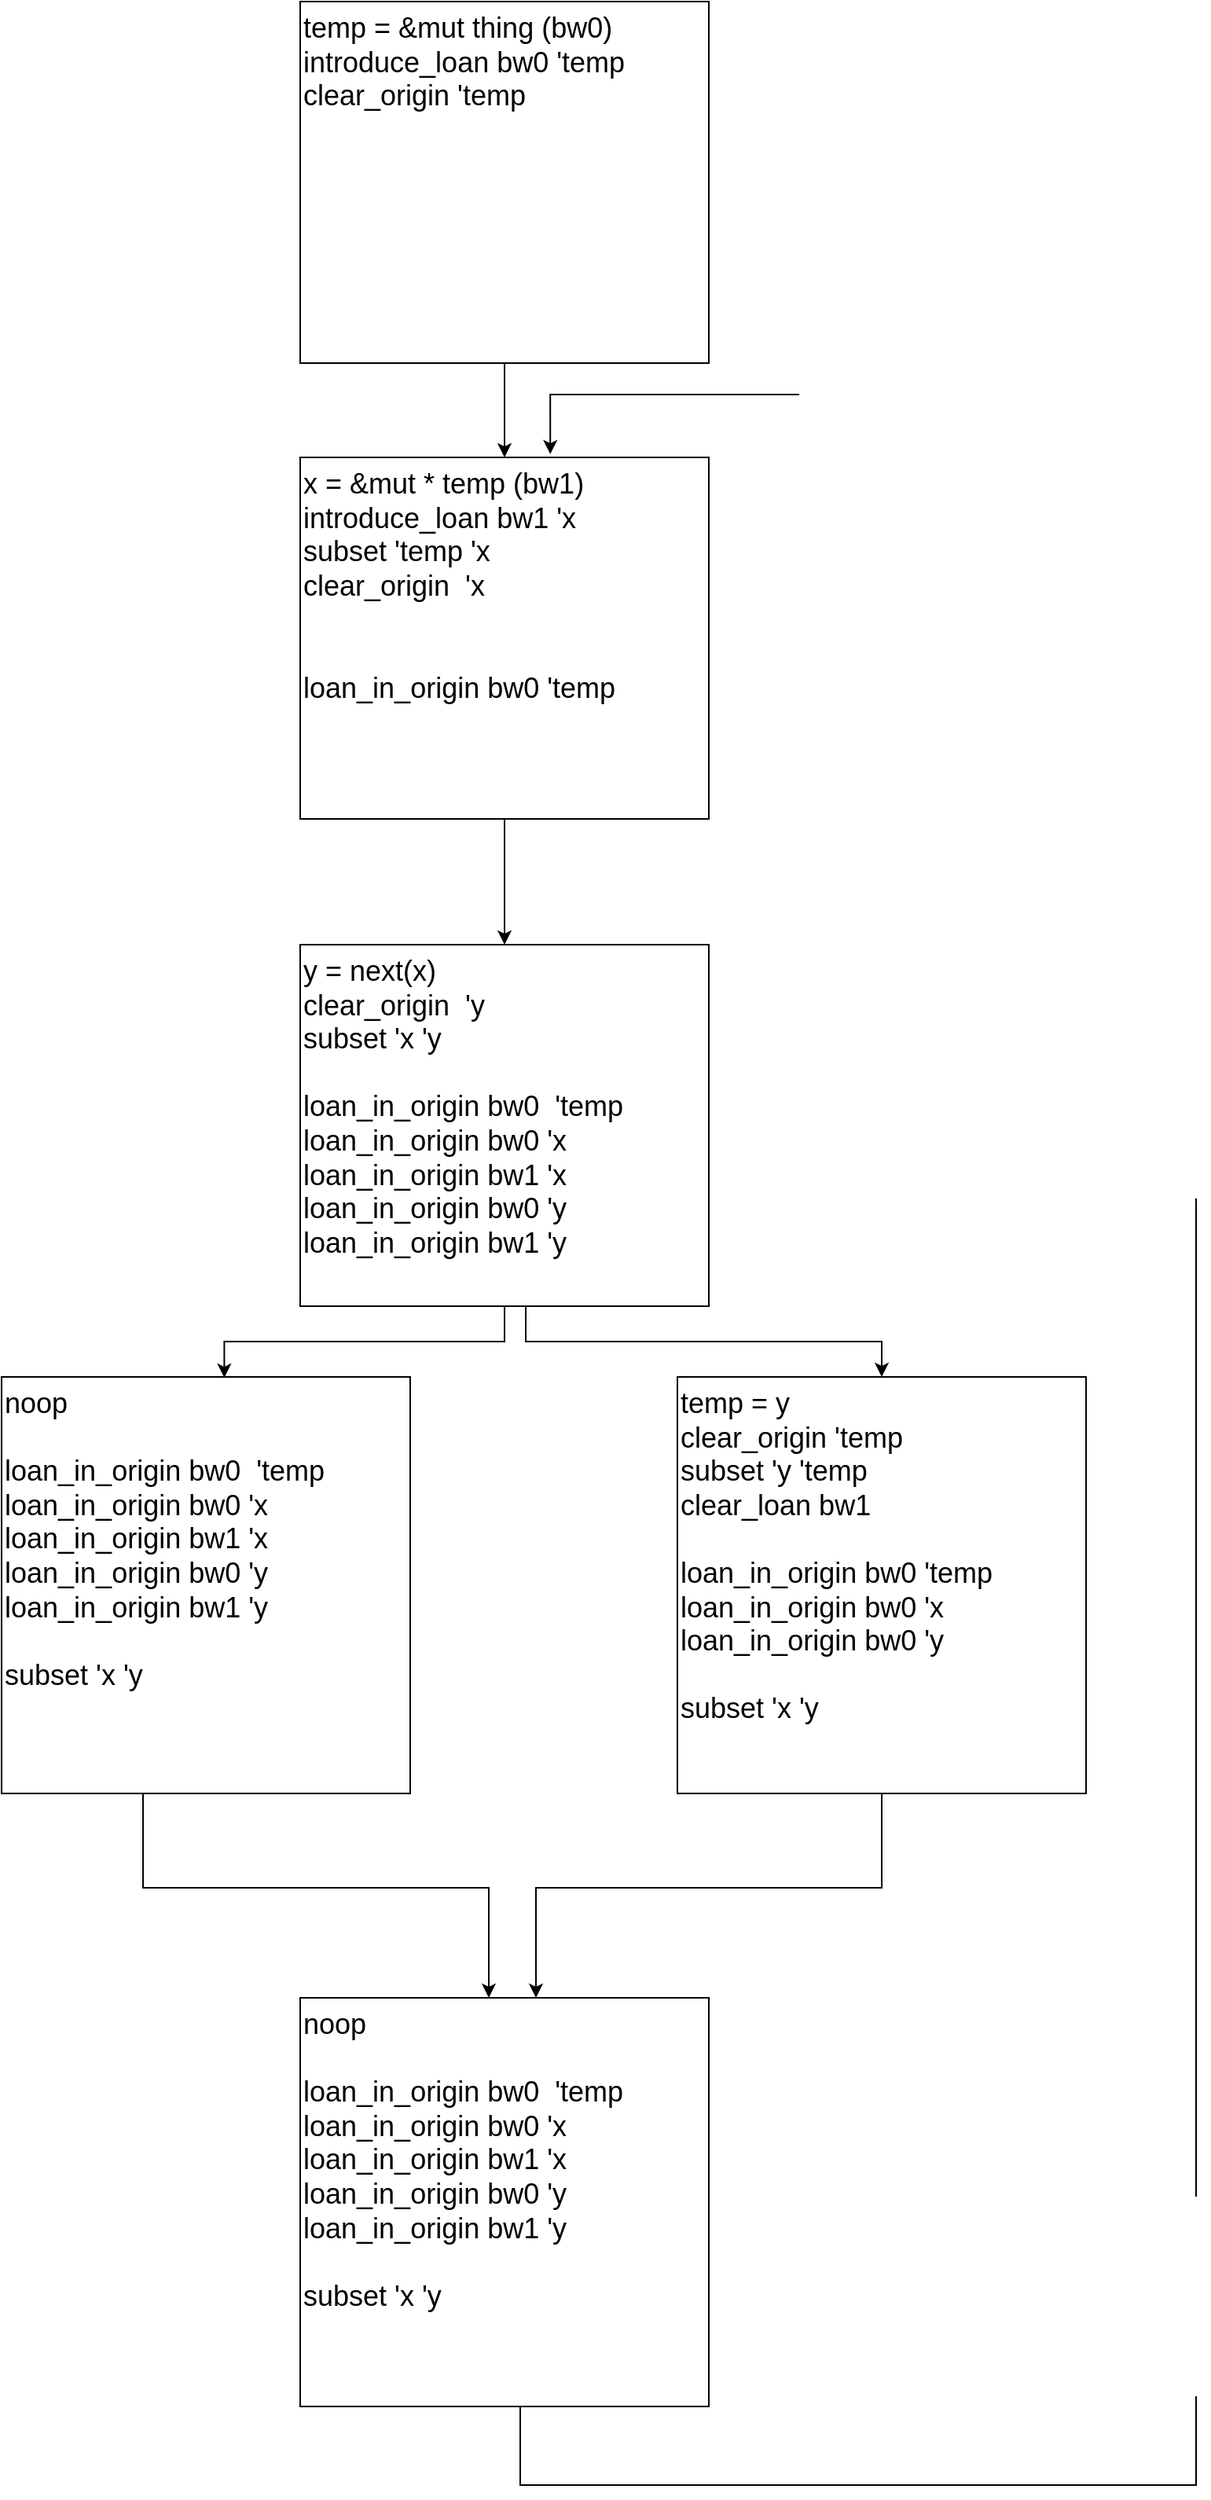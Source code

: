 <mxfile version="19.0.3" type="device"><diagram id="W_OpfGoD1227BGdwpa75" name="Page-1"><mxGraphModel dx="1185" dy="708" grid="1" gridSize="10" guides="1" tooltips="1" connect="1" arrows="1" fold="1" page="1" pageScale="1" pageWidth="850" pageHeight="1100" math="0" shadow="0"><root><mxCell id="0"/><mxCell id="1" parent="0"/><mxCell id="YrhnK2M9t4Q7BbR3GLB5-13" style="edgeStyle=orthogonalEdgeStyle;rounded=0;orthogonalLoop=1;jettySize=auto;html=1;entryX=0.5;entryY=0;entryDx=0;entryDy=0;fontSize=18;" edge="1" parent="1" source="YrhnK2M9t4Q7BbR3GLB5-3" target="YrhnK2M9t4Q7BbR3GLB5-5"><mxGeometry relative="1" as="geometry"/></mxCell><mxCell id="YrhnK2M9t4Q7BbR3GLB5-3" value="&lt;span style=&quot;text-align: center;&quot;&gt;temp = &amp;amp;mut thing (bw0)&lt;/span&gt;&lt;br&gt;introduce_loan bw0 'temp&lt;br&gt;clear_origin 'temp" style="rounded=0;whiteSpace=wrap;html=1;fontSize=18;align=left;horizontal=1;verticalAlign=top;" vertex="1" parent="1"><mxGeometry x="240" y="70" width="260" height="230" as="geometry"/></mxCell><mxCell id="YrhnK2M9t4Q7BbR3GLB5-12" style="edgeStyle=orthogonalEdgeStyle;rounded=0;orthogonalLoop=1;jettySize=auto;html=1;entryX=0.5;entryY=0;entryDx=0;entryDy=0;fontSize=18;" edge="1" parent="1" source="YrhnK2M9t4Q7BbR3GLB5-5" target="YrhnK2M9t4Q7BbR3GLB5-6"><mxGeometry relative="1" as="geometry"/></mxCell><mxCell id="YrhnK2M9t4Q7BbR3GLB5-5" value="x = &amp;amp;mut * temp (bw1)&lt;br&gt;introduce_loan bw1 'x&lt;br&gt;subset 'temp 'x&lt;br&gt;clear_origin&amp;nbsp; 'x&lt;br&gt;&lt;br&gt;&lt;br&gt;loan_in_origin bw0 'temp" style="rounded=0;whiteSpace=wrap;html=1;fontSize=18;verticalAlign=top;align=left;" vertex="1" parent="1"><mxGeometry x="240" y="360" width="260" height="230" as="geometry"/></mxCell><mxCell id="YrhnK2M9t4Q7BbR3GLB5-10" style="edgeStyle=orthogonalEdgeStyle;rounded=0;orthogonalLoop=1;jettySize=auto;html=1;entryX=0.545;entryY=0.002;entryDx=0;entryDy=0;entryPerimeter=0;fontSize=18;" edge="1" parent="1" source="YrhnK2M9t4Q7BbR3GLB5-6" target="YrhnK2M9t4Q7BbR3GLB5-7"><mxGeometry relative="1" as="geometry"/></mxCell><mxCell id="YrhnK2M9t4Q7BbR3GLB5-11" style="edgeStyle=orthogonalEdgeStyle;rounded=0;orthogonalLoop=1;jettySize=auto;html=1;fontSize=18;exitX=0.552;exitY=1;exitDx=0;exitDy=0;exitPerimeter=0;" edge="1" parent="1" source="YrhnK2M9t4Q7BbR3GLB5-6" target="YrhnK2M9t4Q7BbR3GLB5-9"><mxGeometry relative="1" as="geometry"/></mxCell><mxCell id="YrhnK2M9t4Q7BbR3GLB5-6" value="y = next(x)&lt;br&gt;clear_origin&amp;nbsp; 'y&lt;br&gt;subset 'x 'y&lt;br&gt;&lt;br&gt;loan_in_origin bw0&amp;nbsp; 'temp&lt;br&gt;loan_in_origin bw0 'x&lt;br&gt;loan_in_origin bw1 'x&lt;br&gt;loan_in_origin bw0 'y&lt;br&gt;loan_in_origin bw1 'y" style="rounded=0;whiteSpace=wrap;html=1;fontSize=18;verticalAlign=top;align=left;" vertex="1" parent="1"><mxGeometry x="240" y="670" width="260" height="230" as="geometry"/></mxCell><mxCell id="YrhnK2M9t4Q7BbR3GLB5-17" style="edgeStyle=orthogonalEdgeStyle;rounded=0;orthogonalLoop=1;jettySize=auto;html=1;fontSize=18;" edge="1" parent="1" source="YrhnK2M9t4Q7BbR3GLB5-7" target="YrhnK2M9t4Q7BbR3GLB5-16"><mxGeometry relative="1" as="geometry"><mxPoint x="390" y="1235" as="targetPoint"/><Array as="points"><mxPoint x="140" y="1270"/><mxPoint x="360" y="1270"/></Array></mxGeometry></mxCell><mxCell id="YrhnK2M9t4Q7BbR3GLB5-7" value="noop&lt;br&gt;&lt;br&gt;loan_in_origin bw0&amp;nbsp; 'temp&lt;br&gt;loan_in_origin bw0 'x&lt;br&gt;loan_in_origin bw1 'x&lt;br&gt;loan_in_origin bw0 'y&lt;br&gt;loan_in_origin bw1 'y&lt;br&gt;&lt;br&gt;subset 'x 'y" style="rounded=0;whiteSpace=wrap;html=1;fontSize=18;verticalAlign=top;align=left;" vertex="1" parent="1"><mxGeometry x="50" y="945" width="260" height="265" as="geometry"/></mxCell><mxCell id="YrhnK2M9t4Q7BbR3GLB5-18" style="edgeStyle=orthogonalEdgeStyle;rounded=0;orthogonalLoop=1;jettySize=auto;html=1;fontSize=18;exitX=0.5;exitY=1;exitDx=0;exitDy=0;" edge="1" parent="1" source="YrhnK2M9t4Q7BbR3GLB5-9" target="YrhnK2M9t4Q7BbR3GLB5-16"><mxGeometry relative="1" as="geometry"><Array as="points"><mxPoint x="610" y="1270"/><mxPoint x="390" y="1270"/></Array></mxGeometry></mxCell><mxCell id="YrhnK2M9t4Q7BbR3GLB5-9" value="temp = y&lt;br&gt;clear_origin 'temp&lt;br&gt;subset 'y 'temp&lt;br&gt;clear_loan bw1&lt;br&gt;&lt;br&gt;loan_in_origin bw0 'temp&lt;br&gt;loan_in_origin bw0 'x&lt;br&gt;loan_in_origin bw0 'y&lt;br&gt;&lt;br&gt;subset 'x 'y" style="rounded=0;whiteSpace=wrap;html=1;fontSize=18;verticalAlign=top;align=left;" vertex="1" parent="1"><mxGeometry x="480" y="945" width="260" height="265" as="geometry"/></mxCell><mxCell id="YrhnK2M9t4Q7BbR3GLB5-19" style="edgeStyle=orthogonalEdgeStyle;rounded=0;orthogonalLoop=1;jettySize=auto;html=1;entryX=0.612;entryY=-0.009;entryDx=0;entryDy=0;entryPerimeter=0;fontSize=18;exitX=0.5;exitY=1;exitDx=0;exitDy=0;" edge="1" parent="1" source="YrhnK2M9t4Q7BbR3GLB5-16" target="YrhnK2M9t4Q7BbR3GLB5-5"><mxGeometry relative="1" as="geometry"><Array as="points"><mxPoint x="380" y="1600"/><mxPoint x="380" y="1650"/><mxPoint x="810" y="1650"/><mxPoint x="810" y="320"/><mxPoint x="399" y="320"/></Array></mxGeometry></mxCell><mxCell id="YrhnK2M9t4Q7BbR3GLB5-16" value="noop&lt;br&gt;&lt;br&gt;loan_in_origin bw0&amp;nbsp; 'temp&lt;br&gt;loan_in_origin bw0 'x&lt;br&gt;loan_in_origin bw1 'x&lt;br&gt;loan_in_origin bw0 'y&lt;br&gt;loan_in_origin bw1 'y&lt;br&gt;&lt;br&gt;subset 'x 'y" style="rounded=0;whiteSpace=wrap;html=1;fontSize=18;verticalAlign=top;align=left;" vertex="1" parent="1"><mxGeometry x="240" y="1340" width="260" height="260" as="geometry"/></mxCell></root></mxGraphModel></diagram></mxfile>